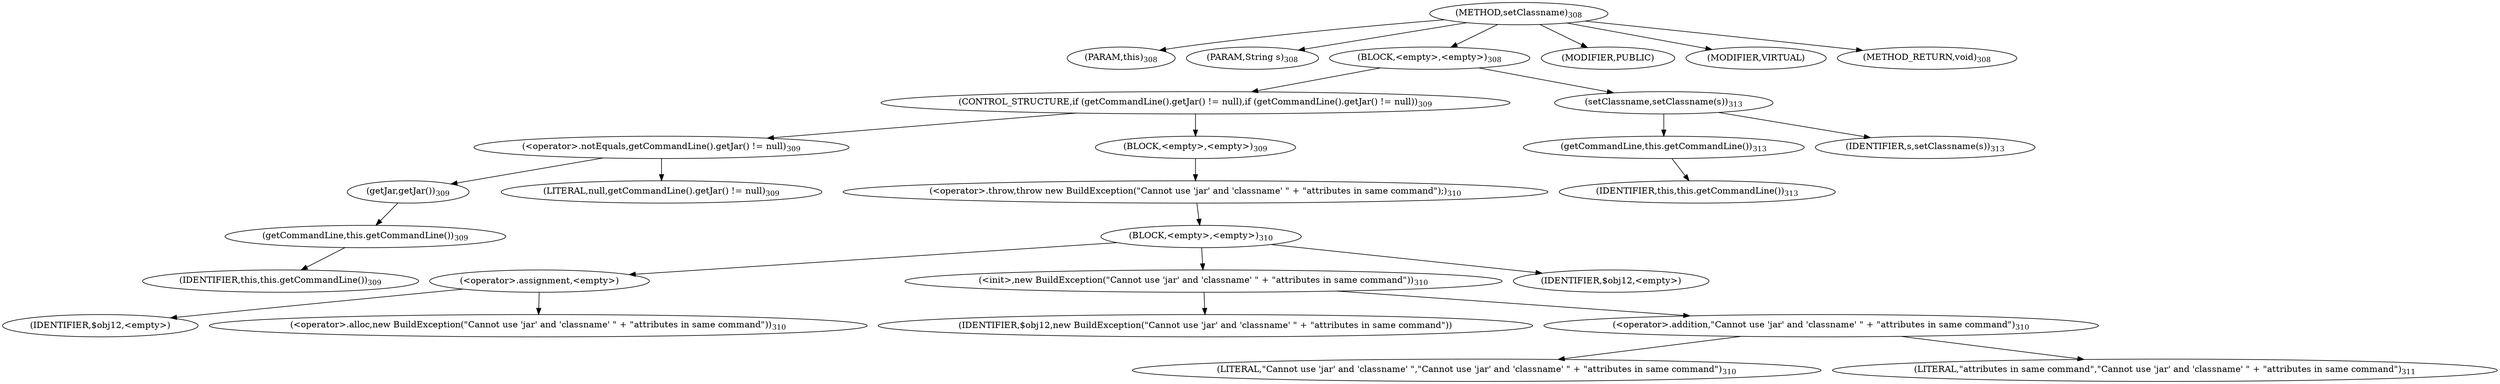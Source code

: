 digraph "setClassname" {  
"925" [label = <(METHOD,setClassname)<SUB>308</SUB>> ]
"63" [label = <(PARAM,this)<SUB>308</SUB>> ]
"926" [label = <(PARAM,String s)<SUB>308</SUB>> ]
"927" [label = <(BLOCK,&lt;empty&gt;,&lt;empty&gt;)<SUB>308</SUB>> ]
"928" [label = <(CONTROL_STRUCTURE,if (getCommandLine().getJar() != null),if (getCommandLine().getJar() != null))<SUB>309</SUB>> ]
"929" [label = <(&lt;operator&gt;.notEquals,getCommandLine().getJar() != null)<SUB>309</SUB>> ]
"930" [label = <(getJar,getJar())<SUB>309</SUB>> ]
"931" [label = <(getCommandLine,this.getCommandLine())<SUB>309</SUB>> ]
"62" [label = <(IDENTIFIER,this,this.getCommandLine())<SUB>309</SUB>> ]
"932" [label = <(LITERAL,null,getCommandLine().getJar() != null)<SUB>309</SUB>> ]
"933" [label = <(BLOCK,&lt;empty&gt;,&lt;empty&gt;)<SUB>309</SUB>> ]
"934" [label = <(&lt;operator&gt;.throw,throw new BuildException(&quot;Cannot use 'jar' and 'classname' &quot; + &quot;attributes in same command&quot;);)<SUB>310</SUB>> ]
"935" [label = <(BLOCK,&lt;empty&gt;,&lt;empty&gt;)<SUB>310</SUB>> ]
"936" [label = <(&lt;operator&gt;.assignment,&lt;empty&gt;)> ]
"937" [label = <(IDENTIFIER,$obj12,&lt;empty&gt;)> ]
"938" [label = <(&lt;operator&gt;.alloc,new BuildException(&quot;Cannot use 'jar' and 'classname' &quot; + &quot;attributes in same command&quot;))<SUB>310</SUB>> ]
"939" [label = <(&lt;init&gt;,new BuildException(&quot;Cannot use 'jar' and 'classname' &quot; + &quot;attributes in same command&quot;))<SUB>310</SUB>> ]
"940" [label = <(IDENTIFIER,$obj12,new BuildException(&quot;Cannot use 'jar' and 'classname' &quot; + &quot;attributes in same command&quot;))> ]
"941" [label = <(&lt;operator&gt;.addition,&quot;Cannot use 'jar' and 'classname' &quot; + &quot;attributes in same command&quot;)<SUB>310</SUB>> ]
"942" [label = <(LITERAL,&quot;Cannot use 'jar' and 'classname' &quot;,&quot;Cannot use 'jar' and 'classname' &quot; + &quot;attributes in same command&quot;)<SUB>310</SUB>> ]
"943" [label = <(LITERAL,&quot;attributes in same command&quot;,&quot;Cannot use 'jar' and 'classname' &quot; + &quot;attributes in same command&quot;)<SUB>311</SUB>> ]
"944" [label = <(IDENTIFIER,$obj12,&lt;empty&gt;)> ]
"945" [label = <(setClassname,setClassname(s))<SUB>313</SUB>> ]
"946" [label = <(getCommandLine,this.getCommandLine())<SUB>313</SUB>> ]
"64" [label = <(IDENTIFIER,this,this.getCommandLine())<SUB>313</SUB>> ]
"947" [label = <(IDENTIFIER,s,setClassname(s))<SUB>313</SUB>> ]
"948" [label = <(MODIFIER,PUBLIC)> ]
"949" [label = <(MODIFIER,VIRTUAL)> ]
"950" [label = <(METHOD_RETURN,void)<SUB>308</SUB>> ]
  "925" -> "63" 
  "925" -> "926" 
  "925" -> "927" 
  "925" -> "948" 
  "925" -> "949" 
  "925" -> "950" 
  "927" -> "928" 
  "927" -> "945" 
  "928" -> "929" 
  "928" -> "933" 
  "929" -> "930" 
  "929" -> "932" 
  "930" -> "931" 
  "931" -> "62" 
  "933" -> "934" 
  "934" -> "935" 
  "935" -> "936" 
  "935" -> "939" 
  "935" -> "944" 
  "936" -> "937" 
  "936" -> "938" 
  "939" -> "940" 
  "939" -> "941" 
  "941" -> "942" 
  "941" -> "943" 
  "945" -> "946" 
  "945" -> "947" 
  "946" -> "64" 
}
